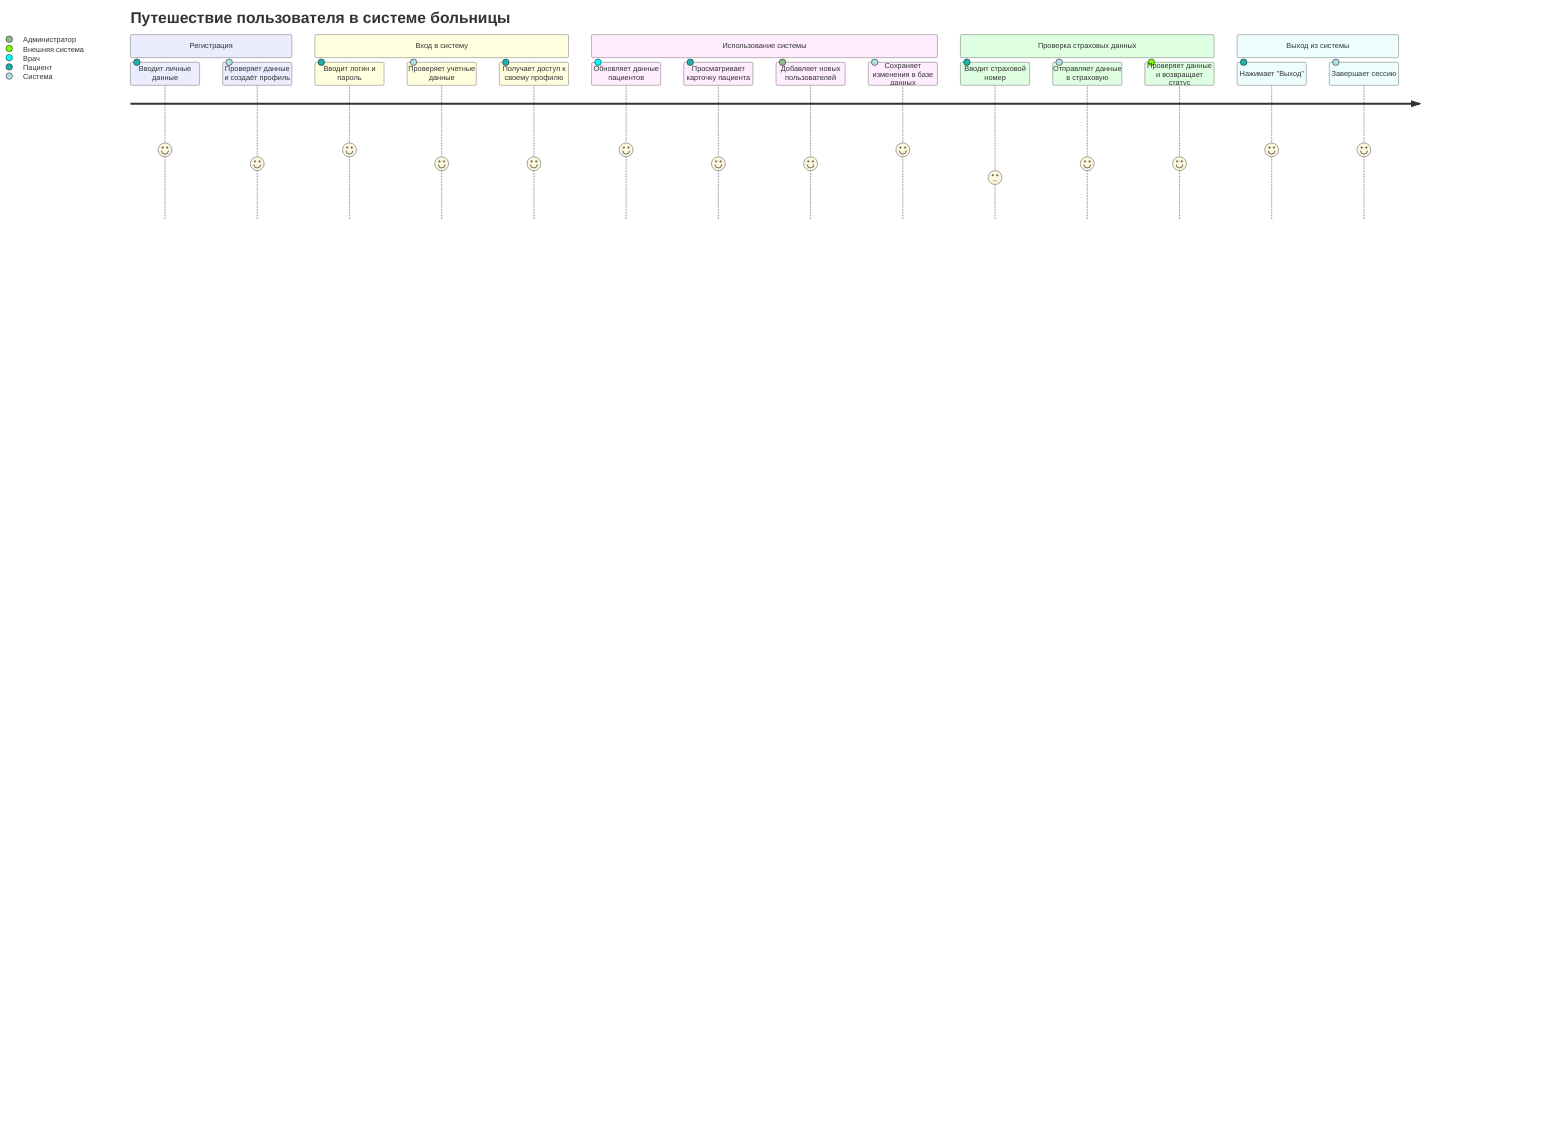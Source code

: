 journey
    title Путешествие пользователя в системе больницы
    section Регистрация
        Вводит личные данные: 5: Пациент
        Проверяет данные и создаёт профиль: 4: Система
    section Вход в систему
        Вводит логин и пароль: 5: Пациент
        Проверяет учетные данные: 4: Система
        Получает доступ к своему профилю: 4: Пациент
    section Использование системы
        Обновляет данные пациентов: 5: Врач
        Просматривает карточку пациента: 4: Пациент
        Добавляет новых пользователей: 4: Администратор
        Сохраняет изменения в базе данных: 5: Система
    section Проверка страховых данных
        Вводит страховой номер: 3: Пациент
        Отправляет данные в страховую: 4: Система
        Проверяет данные и возвращает статус: 4: Внешняя система
    section Выход из системы
        Нажимает "Выход": 5: Пациент
        Завершает сессию: 5: Система